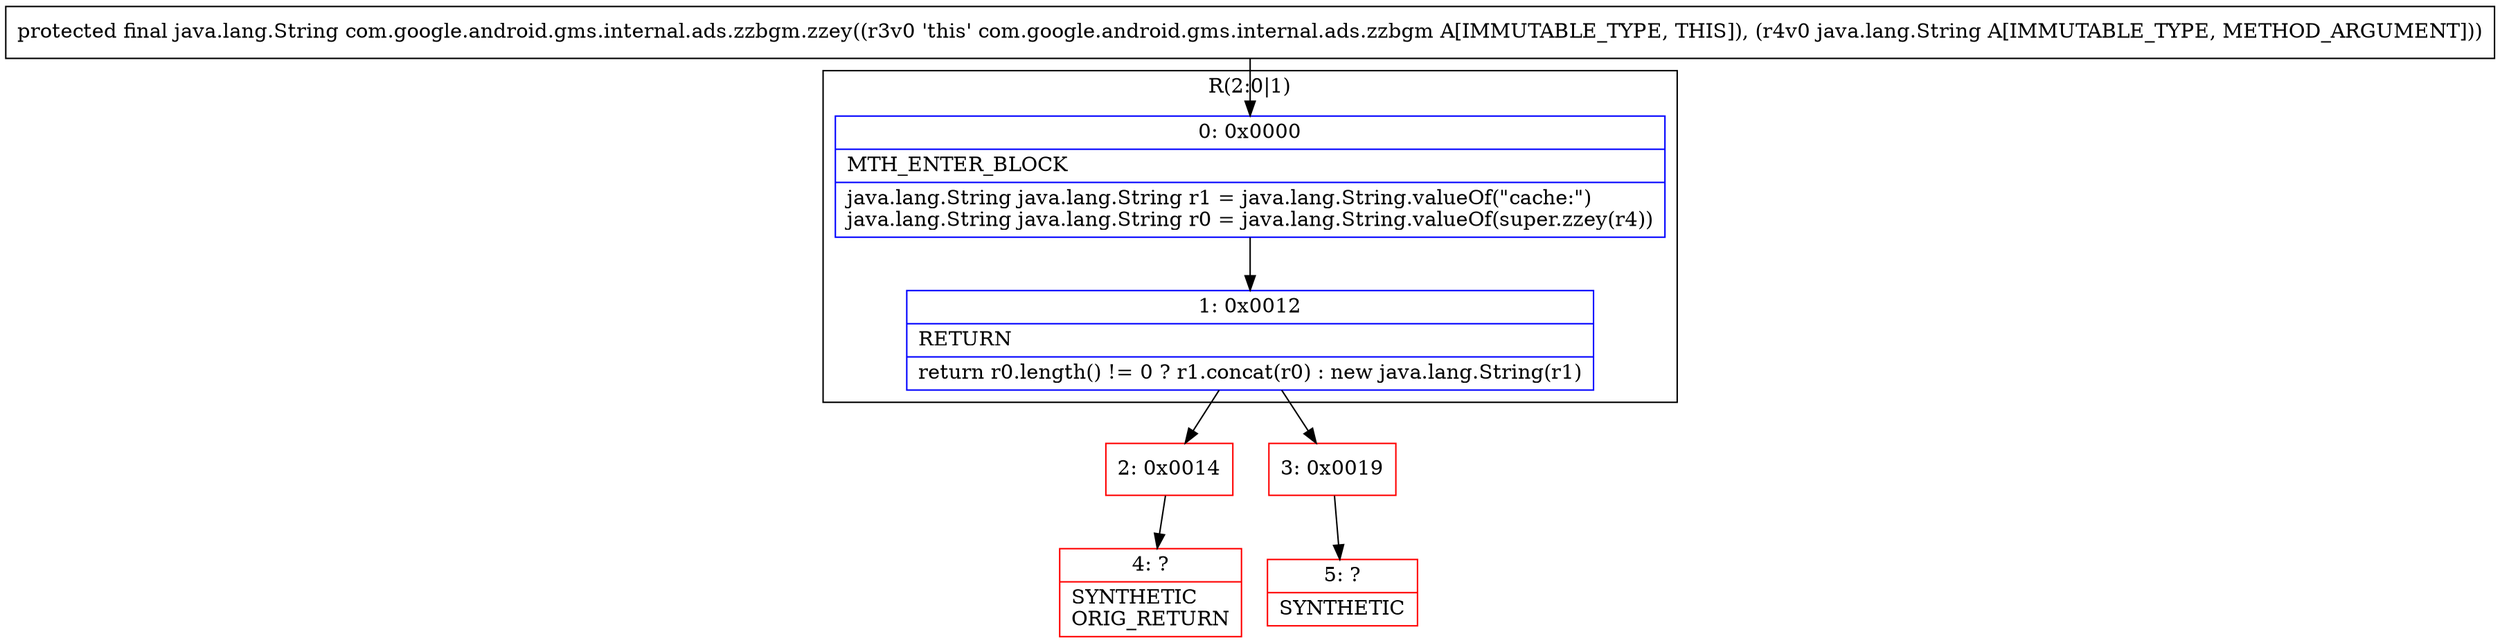 digraph "CFG forcom.google.android.gms.internal.ads.zzbgm.zzey(Ljava\/lang\/String;)Ljava\/lang\/String;" {
subgraph cluster_Region_914637698 {
label = "R(2:0|1)";
node [shape=record,color=blue];
Node_0 [shape=record,label="{0\:\ 0x0000|MTH_ENTER_BLOCK\l|java.lang.String java.lang.String r1 = java.lang.String.valueOf(\"cache:\")\ljava.lang.String java.lang.String r0 = java.lang.String.valueOf(super.zzey(r4))\l}"];
Node_1 [shape=record,label="{1\:\ 0x0012|RETURN\l|return r0.length() != 0 ? r1.concat(r0) : new java.lang.String(r1)\l}"];
}
Node_2 [shape=record,color=red,label="{2\:\ 0x0014}"];
Node_3 [shape=record,color=red,label="{3\:\ 0x0019}"];
Node_4 [shape=record,color=red,label="{4\:\ ?|SYNTHETIC\lORIG_RETURN\l}"];
Node_5 [shape=record,color=red,label="{5\:\ ?|SYNTHETIC\l}"];
MethodNode[shape=record,label="{protected final java.lang.String com.google.android.gms.internal.ads.zzbgm.zzey((r3v0 'this' com.google.android.gms.internal.ads.zzbgm A[IMMUTABLE_TYPE, THIS]), (r4v0 java.lang.String A[IMMUTABLE_TYPE, METHOD_ARGUMENT])) }"];
MethodNode -> Node_0;
Node_0 -> Node_1;
Node_1 -> Node_2;
Node_1 -> Node_3;
Node_2 -> Node_4;
Node_3 -> Node_5;
}

